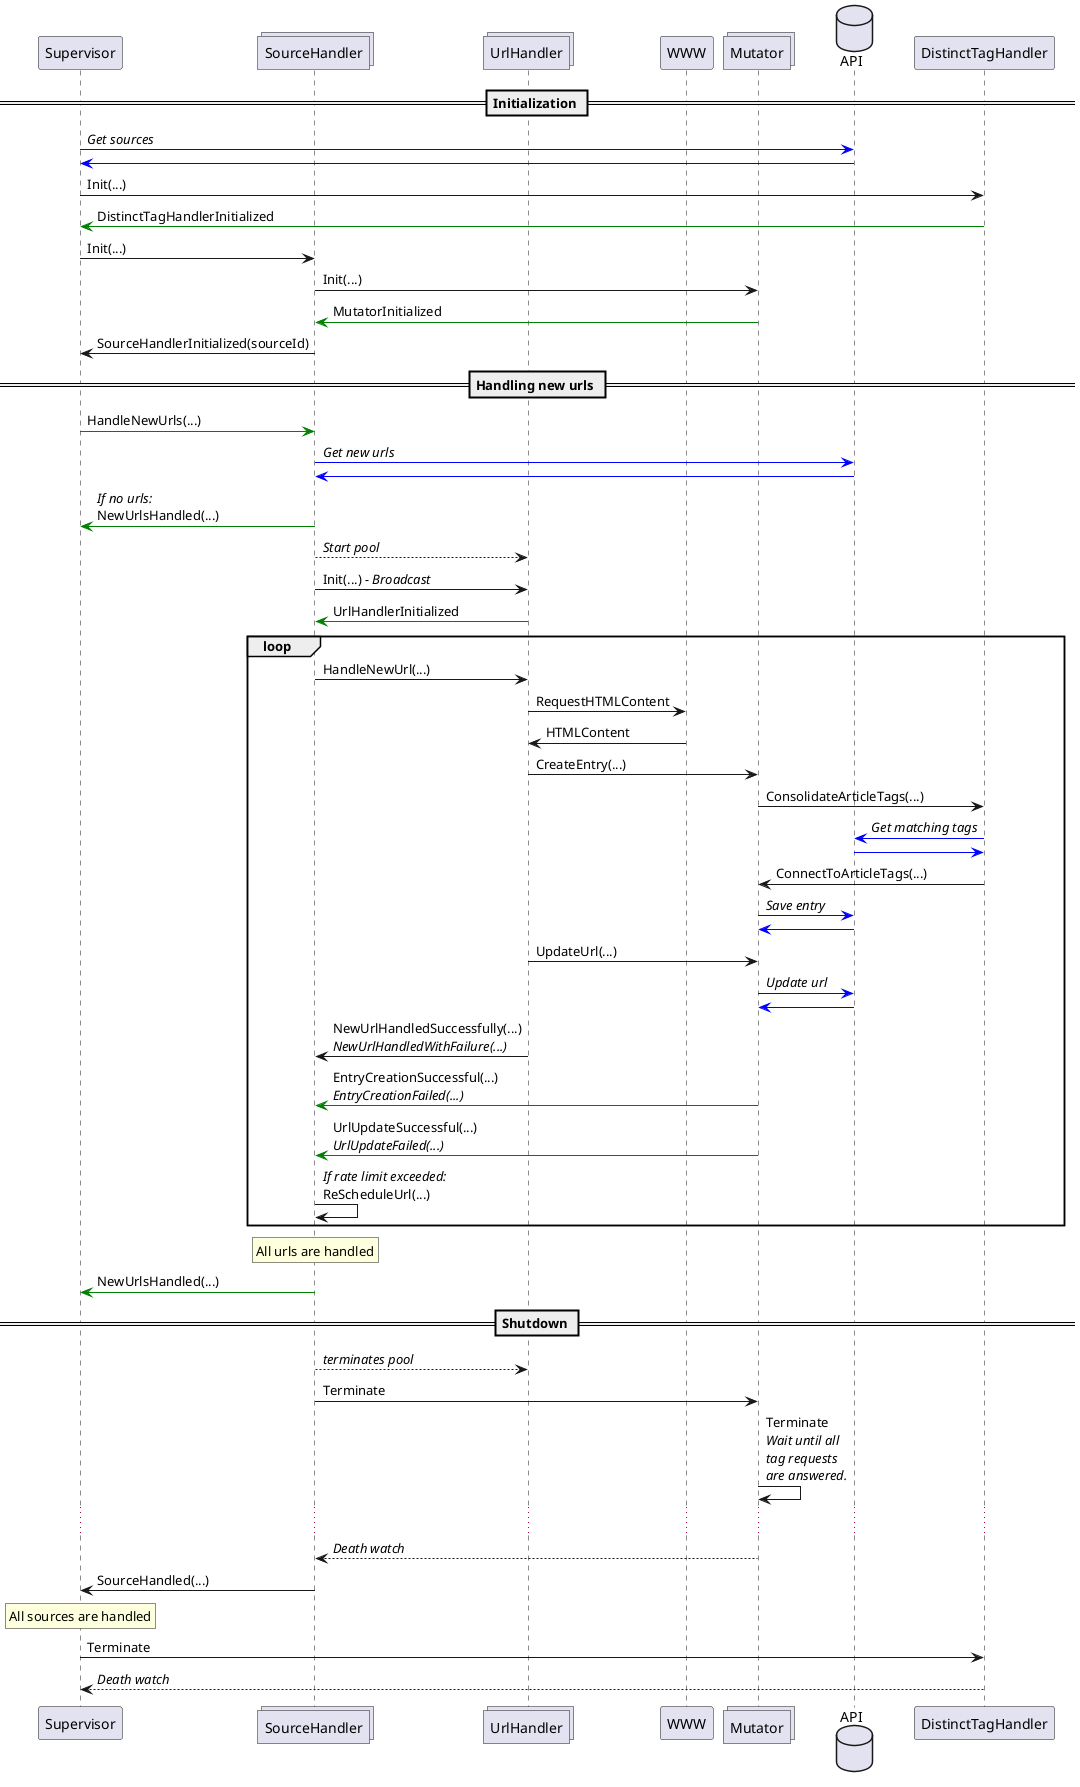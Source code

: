 @startuml
participant Supervisor
collections SourceHandler
collections UrlHandler
participant WWW
collections Mutator
database API


== Initialization ==
Supervisor -[#blue]> API: //Get sources//
API -[#blue]> Supervisor
Supervisor -> DistinctTagHandler: Init(...)
DistinctTagHandler -[#green]> Supervisor: DistinctTagHandlerInitialized

Supervisor -> SourceHandler: Init(...)
SourceHandler -> Mutator: Init(...)
Mutator -[#green]> SourceHandler: MutatorInitialized
SourceHandler -> Supervisor: SourceHandlerInitialized(sourceId)

== Handling new urls ==
Supervisor -[#green]> SourceHandler: HandleNewUrls(...)
SourceHandler -[#blue]> API: //Get new urls//
API -[#blue]> SourceHandler
SourceHandler -[#green]> Supervisor: //If no urls://\nNewUrlsHandled(...)
SourceHandler --> UrlHandler: //Start pool//
SourceHandler -> UrlHandler: Init(...) //- Broadcast//
UrlHandler -[#green]> SourceHandler: UrlHandlerInitialized

loop
SourceHandler -> UrlHandler: HandleNewUrl(...)
UrlHandler -> WWW: RequestHTMLContent
WWW -> UrlHandler: HTMLContent

UrlHandler -> Mutator: CreateEntry(...)
Mutator -> DistinctTagHandler: ConsolidateArticleTags(...)
DistinctTagHandler -[#blue]> API: //Get matching tags//
API -[#blue]> DistinctTagHandler
DistinctTagHandler -> Mutator: ConnectToArticleTags(...)
Mutator -[#blue]> API: //Save entry//
API -[#blue]> Mutator
UrlHandler -> Mutator: UpdateUrl(...)
Mutator -[#blue]> API: //Update url//
API -[#blue]> Mutator
UrlHandler -> SourceHandler: NewUrlHandledSuccessfully(...)\n//NewUrlHandledWithFailure(...)//

Mutator -[#green]> SourceHandler: EntryCreationSuccessful(...)\n//EntryCreationFailed(...)//
Mutator -[#green]> SourceHandler: UrlUpdateSuccessful(...)\n//UrlUpdateFailed(...)//

SourceHandler -> SourceHandler: //If rate limit exceeded://\nReScheduleUrl(...)
end loop

rnote over SourceHandler
    All urls are handled
endrnote

SourceHandler -[#green]> Supervisor: NewUrlsHandled(...)

== Shutdown ==

SourceHandler --> UrlHandler: //terminates pool//
SourceHandler -> Mutator: Terminate
Mutator -> Mutator: Terminate\n//Wait until all//\n//tag requests//\n//are answered.//
...
Mutator --> SourceHandler: //Death watch//

SourceHandler -> Supervisor:SourceHandled(...)

rnote over Supervisor
    All sources are handled
endrnote
Supervisor -> DistinctTagHandler: Terminate
DistinctTagHandler --> Supervisor: //Death watch//

@enduml